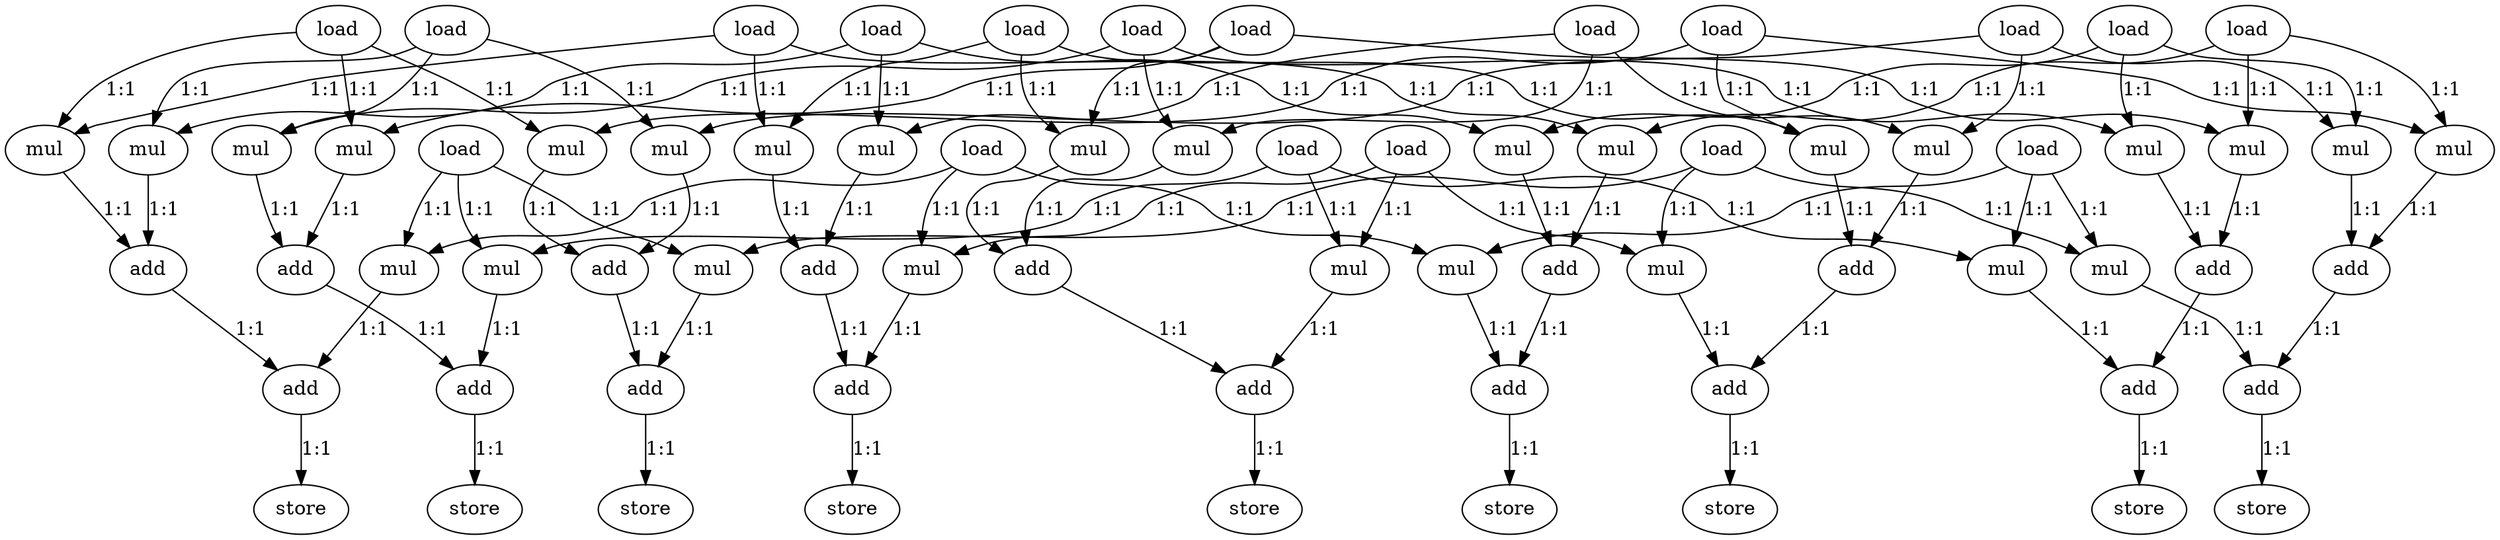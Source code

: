 digraph MatMul_3x3 {

  0 [label="load"];
  1 [label="load"];
  2 [label="load"];
  3 [label="load"];
  4 [label="load"];
  5 [label="load"];
  6 [label="load"];
  7 [label="load"];
  8 [label="load"];
  9 [label="load"];
  10 [label="load"];
  11 [label="load"];
  12 [label="load"];
  13 [label="load"];
  14 [label="load"];
  15 [label="load"];
  16 [label="load"];
  17 [label="load"];
  18 [label="mul"];
  19 [label="mul"];
  20 [label="mul"];
  21 [label="mul"];
  22 [label="mul"];
  23 [label="mul"];
  24 [label="mul"];
  25 [label="mul"];
  26 [label="mul"];
  27 [label="mul"];
  28 [label="mul"];
  29 [label="mul"];
  30 [label="mul"];
  31 [label="mul"];
  32 [label="mul"];
  33 [label="mul"];
  34 [label="mul"];
  35 [label="mul"];
  36 [label="mul"];
  37 [label="mul"];
  38 [label="mul"];
  39 [label="mul"];
  40 [label="mul"];
  41 [label="mul"];
  42 [label="mul"];
  43 [label="mul"];
  44 [label="mul"];
  45 [label="add"];
  46 [label="add"];
  47 [label="add"];
  48 [label="add"];
  49 [label="add"];
  50 [label="add"];
  51 [label="add"];
  52 [label="add"];
  53 [label="add"];
  54 [label="add"];
  55 [label="add"];
  56 [label="add"];
  57 [label="add"];
  58 [label="add"];
  59 [label="add"];
  60 [label="add"];
  61 [label="add"];
  62 [label="add"];
  63 [label="store"];
  64 [label="store"];
  65 [label="store"];
  66 [label="store"];
  67 [label="store"];
  68 [label="store"];
  69 [label="store"];
  70 [label="store"];
  71 [label="store"];


  0->18 [label="1:1"];
  9->18 [label="1:1"];
  1->19 [label="1:1"];
  12->19 [label="1:1"];
  2->20 [label="1:1"];
  15->20 [label="1:1"];
  0->21 [label="1:1"];
  10->21 [label="1:1"];
  1->22 [label="1:1"];
  13->22 [label="1:1"];
  2->23 [label="1:1"];
  16->23 [label="1:1"];
  0->24 [label="1:1"];
  11->24 [label="1:1"];
  1->25 [label="1:1"];
  14->25 [label="1:1"];
  2->26 [label="1:1"];
  17->26 [label="1:1"];
  3->27 [label="1:1"];
  9->27 [label="1:1"];
  4->28 [label="1:1"];
  12->28 [label="1:1"];
  5->29 [label="1:1"];
  15->29 [label="1:1"];
  3->30 [label="1:1"];
  10->30 [label="1:1"];
  4->31 [label="1:1"];
  13->31 [label="1:1"];
  5->32 [label="1:1"];
  16->32 [label="1:1"];
  3->33 [label="1:1"];
  11->33 [label="1:1"];
  4->34 [label="1:1"];
  14->34 [label="1:1"];
  5->35 [label="1:1"];
  17->35 [label="1:1"];
  6->36 [label="1:1"];
  9->36 [label="1:1"];
  7->37 [label="1:1"];
  12->37 [label="1:1"];
  8->38 [label="1:1"];
  15->38 [label="1:1"];
  6->39 [label="1:1"];
  10->39 [label="1:1"];
  7->40 [label="1:1"];
  13->40 [label="1:1"];
  8->41 [label="1:1"];
  16->41 [label="1:1"];
  6->42 [label="1:1"];
  11->42 [label="1:1"];
  7->43 [label="1:1"];
  14->43 [label="1:1"];
  8->44 [label="1:1"];
  17->44 [label="1:1"];
  18->45 [label="1:1"];
  19->45 [label="1:1"];
  21->46 [label="1:1"];
  22->46 [label="1:1"];
  24->47 [label="1:1"];
  25->47 [label="1:1"];
  27->48 [label="1:1"];
  28->48 [label="1:1"];
  30->49 [label="1:1"];
  31->49 [label="1:1"];
  33->50 [label="1:1"];
  34->50 [label="1:1"];
  36->51 [label="1:1"];
  37->51 [label="1:1"];
  39->52 [label="1:1"];
  40->52 [label="1:1"];
  42->53 [label="1:1"];
  43->53 [label="1:1"];
  20->54 [label="1:1"];
  45->54 [label="1:1"];
  23->55 [label="1:1"];
  46->55 [label="1:1"];
  26->56 [label="1:1"];
  47->56 [label="1:1"];
  29->57 [label="1:1"];
  48->57 [label="1:1"];
  32->58 [label="1:1"];
  49->58 [label="1:1"];
  35->59 [label="1:1"];
  50->59 [label="1:1"];
  38->60 [label="1:1"];
  51->60 [label="1:1"];
  41->61 [label="1:1"];
  52->61 [label="1:1"];
  44->62 [label="1:1"];
  53->62 [label="1:1"];

  54->63 [label="1:1"];
  55->64 [label="1:1"];
  56->65 [label="1:1"];
  57->66 [label="1:1"];
  58->67 [label="1:1"];
  59->68 [label="1:1"];
  60->69 [label="1:1"];
  61->70 [label="1:1"];
  62->71 [label="1:1"];


 
}
